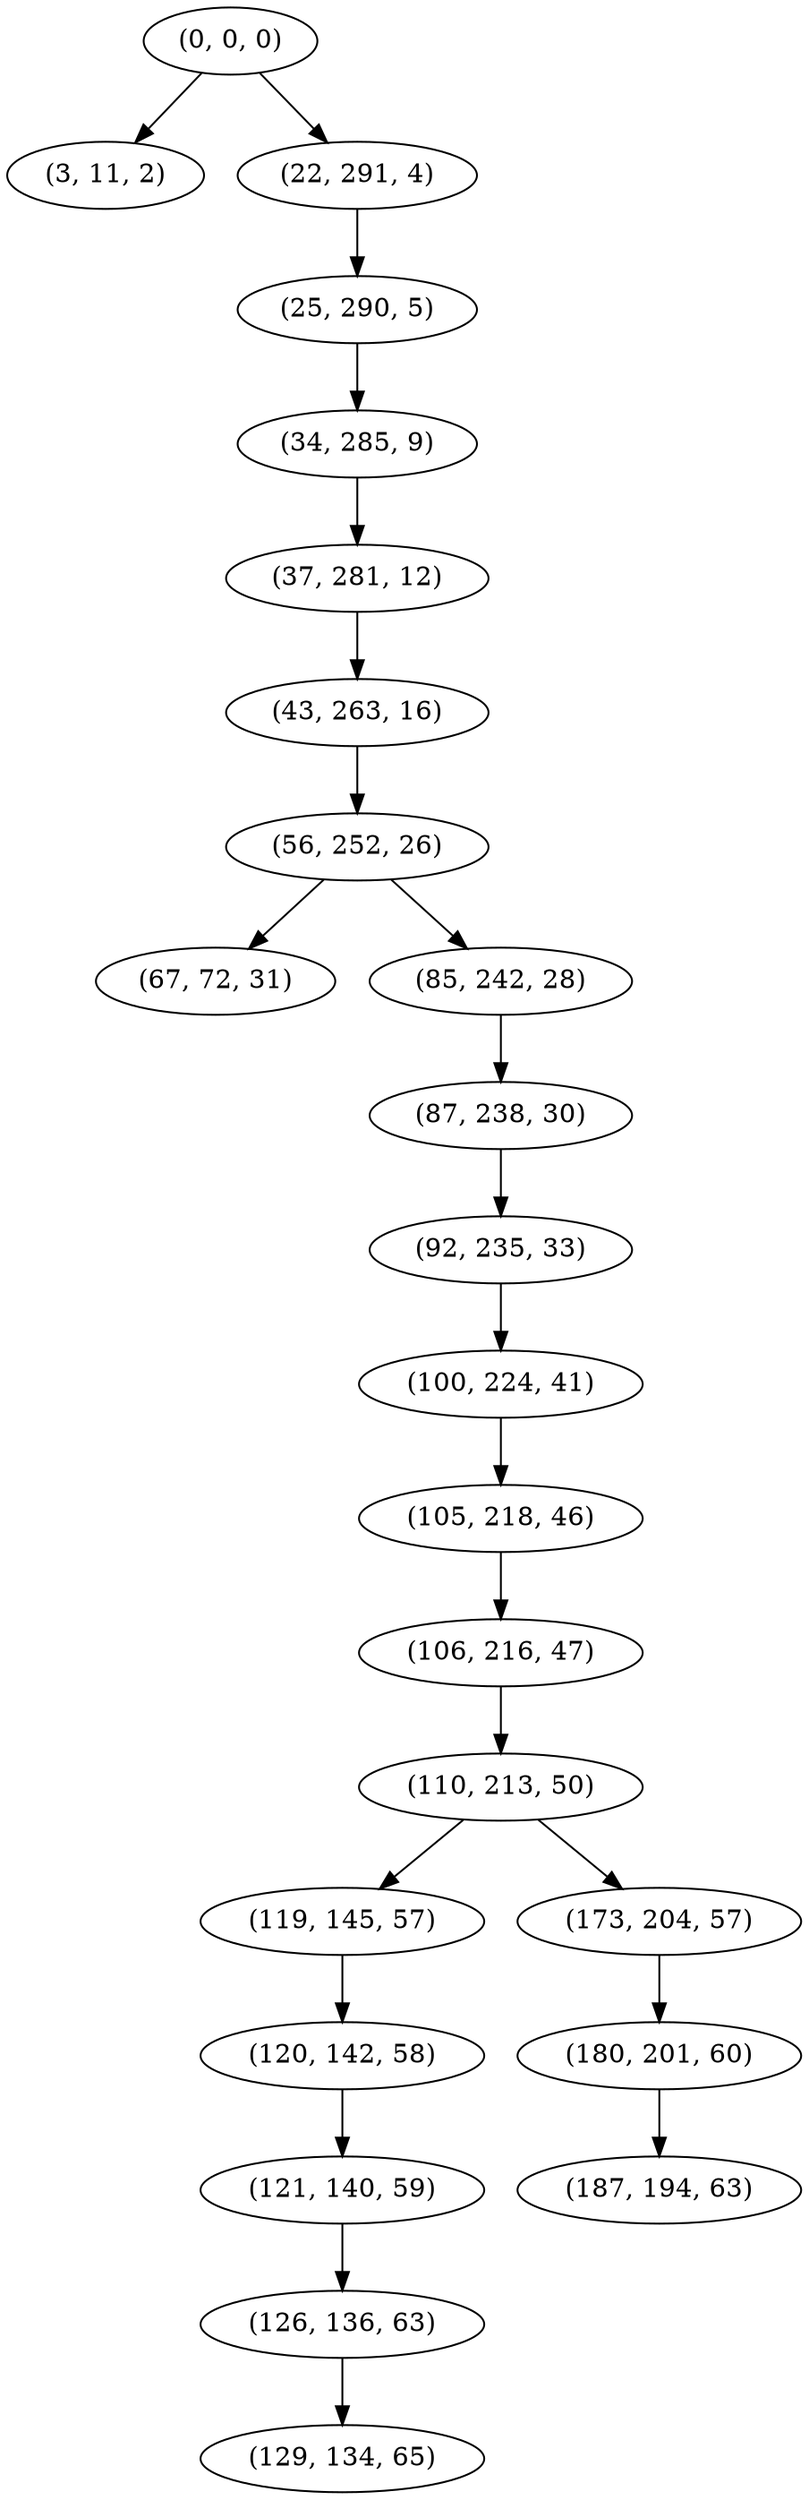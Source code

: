 digraph tree {
    "(0, 0, 0)";
    "(3, 11, 2)";
    "(22, 291, 4)";
    "(25, 290, 5)";
    "(34, 285, 9)";
    "(37, 281, 12)";
    "(43, 263, 16)";
    "(56, 252, 26)";
    "(67, 72, 31)";
    "(85, 242, 28)";
    "(87, 238, 30)";
    "(92, 235, 33)";
    "(100, 224, 41)";
    "(105, 218, 46)";
    "(106, 216, 47)";
    "(110, 213, 50)";
    "(119, 145, 57)";
    "(120, 142, 58)";
    "(121, 140, 59)";
    "(126, 136, 63)";
    "(129, 134, 65)";
    "(173, 204, 57)";
    "(180, 201, 60)";
    "(187, 194, 63)";
    "(0, 0, 0)" -> "(3, 11, 2)";
    "(0, 0, 0)" -> "(22, 291, 4)";
    "(22, 291, 4)" -> "(25, 290, 5)";
    "(25, 290, 5)" -> "(34, 285, 9)";
    "(34, 285, 9)" -> "(37, 281, 12)";
    "(37, 281, 12)" -> "(43, 263, 16)";
    "(43, 263, 16)" -> "(56, 252, 26)";
    "(56, 252, 26)" -> "(67, 72, 31)";
    "(56, 252, 26)" -> "(85, 242, 28)";
    "(85, 242, 28)" -> "(87, 238, 30)";
    "(87, 238, 30)" -> "(92, 235, 33)";
    "(92, 235, 33)" -> "(100, 224, 41)";
    "(100, 224, 41)" -> "(105, 218, 46)";
    "(105, 218, 46)" -> "(106, 216, 47)";
    "(106, 216, 47)" -> "(110, 213, 50)";
    "(110, 213, 50)" -> "(119, 145, 57)";
    "(110, 213, 50)" -> "(173, 204, 57)";
    "(119, 145, 57)" -> "(120, 142, 58)";
    "(120, 142, 58)" -> "(121, 140, 59)";
    "(121, 140, 59)" -> "(126, 136, 63)";
    "(126, 136, 63)" -> "(129, 134, 65)";
    "(173, 204, 57)" -> "(180, 201, 60)";
    "(180, 201, 60)" -> "(187, 194, 63)";
}
